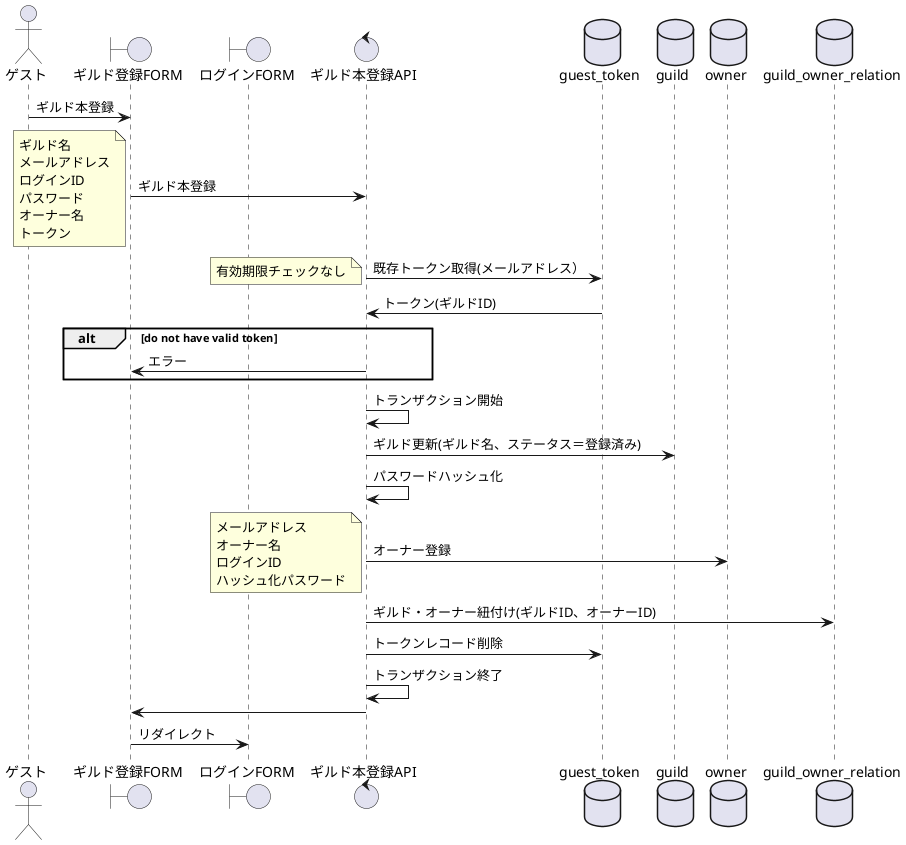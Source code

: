 @startuml

actor ゲスト as guest
boundary ギルド登録FORM as page1
boundary ログインFORM as page2
control ギルド本登録API as api
database guest_token
database guild
database owner
database guild_owner_relation as rel

guest -> page1:ギルド本登録
page1 -> api:ギルド本登録
note left
ギルド名
メールアドレス
ログインID
パスワード
オーナー名
トークン
end note
api -> guest_token:既存トークン取得(メールアドレス）
note left: 有効期限チェックなし
guest_token -> api:トークン(ギルドID)
alt do not have valid token
api -> page1:エラー
end
api -> api:トランザクション開始
api -> guild:ギルド更新(ギルド名、ステータス＝登録済み)
api -> api:パスワードハッシュ化
api -> owner:オーナー登録
note left
メールアドレス
オーナー名
ログインID
ハッシュ化パスワード
end note
api -> rel:ギルド・オーナー紐付け(ギルドID、オーナーID)
api -> guest_token:トークンレコード削除
api -> api:トランザクション終了
api -> page1
page1 -> page2:リダイレクト

@enduml